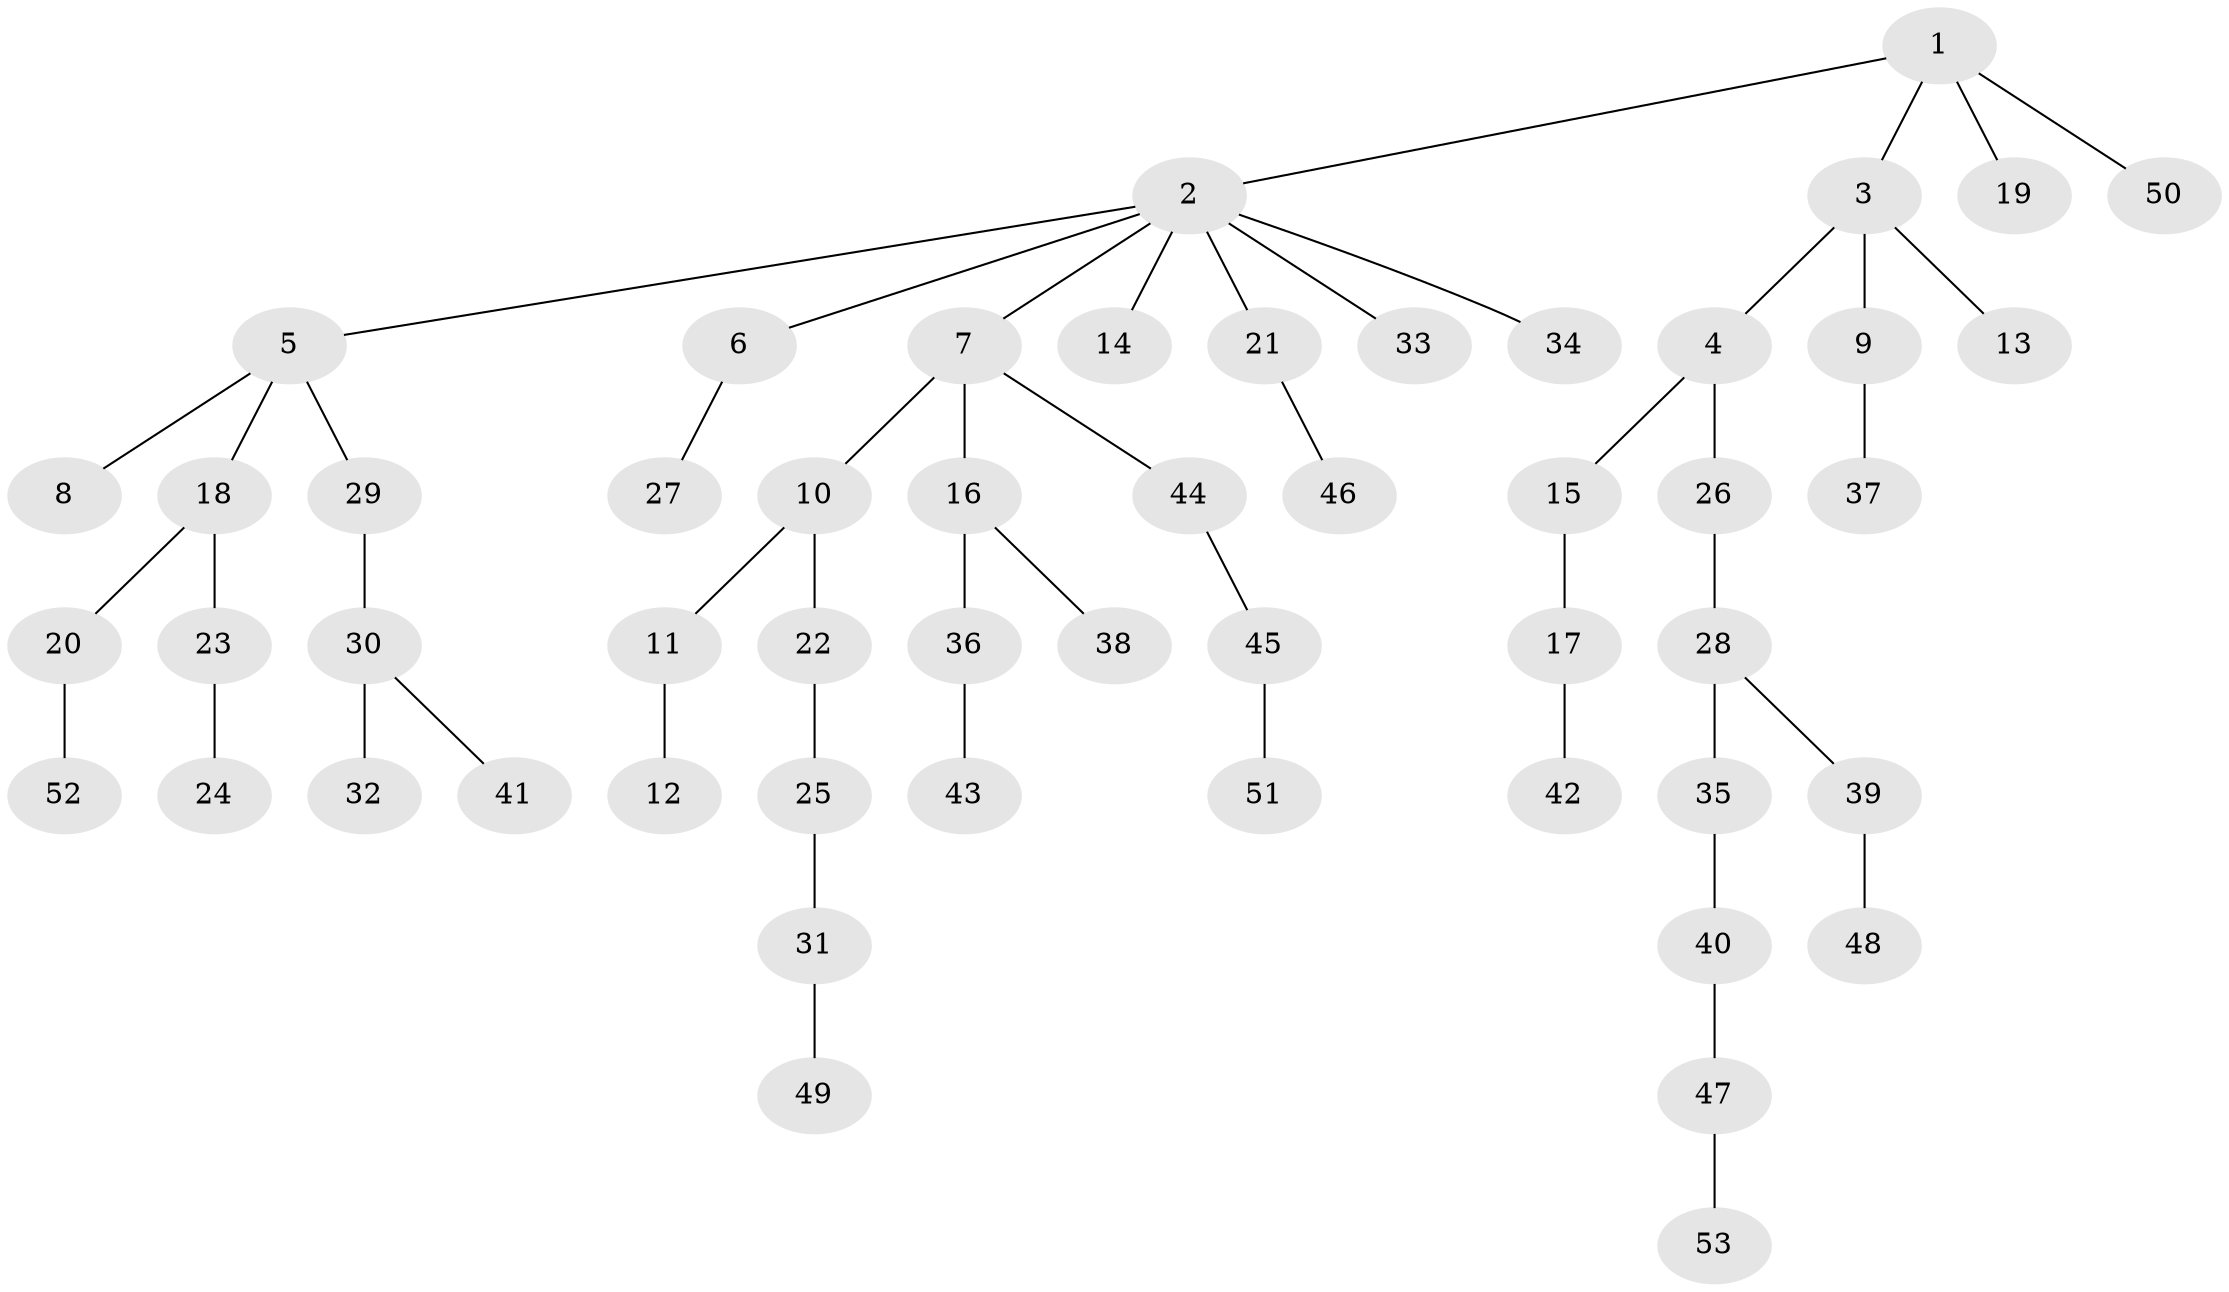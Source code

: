 // original degree distribution, {4: 0.06796116504854369, 9: 0.009708737864077669, 6: 0.009708737864077669, 5: 0.02912621359223301, 3: 0.11650485436893204, 8: 0.009708737864077669, 1: 0.5242718446601942, 2: 0.23300970873786409}
// Generated by graph-tools (version 1.1) at 2025/36/03/09/25 02:36:34]
// undirected, 53 vertices, 52 edges
graph export_dot {
graph [start="1"]
  node [color=gray90,style=filled];
  1;
  2;
  3;
  4;
  5;
  6;
  7;
  8;
  9;
  10;
  11;
  12;
  13;
  14;
  15;
  16;
  17;
  18;
  19;
  20;
  21;
  22;
  23;
  24;
  25;
  26;
  27;
  28;
  29;
  30;
  31;
  32;
  33;
  34;
  35;
  36;
  37;
  38;
  39;
  40;
  41;
  42;
  43;
  44;
  45;
  46;
  47;
  48;
  49;
  50;
  51;
  52;
  53;
  1 -- 2 [weight=1.0];
  1 -- 3 [weight=1.0];
  1 -- 19 [weight=1.0];
  1 -- 50 [weight=1.0];
  2 -- 5 [weight=1.0];
  2 -- 6 [weight=1.0];
  2 -- 7 [weight=1.0];
  2 -- 14 [weight=1.0];
  2 -- 21 [weight=1.0];
  2 -- 33 [weight=1.0];
  2 -- 34 [weight=1.0];
  3 -- 4 [weight=1.0];
  3 -- 9 [weight=2.0];
  3 -- 13 [weight=1.0];
  4 -- 15 [weight=1.0];
  4 -- 26 [weight=1.0];
  5 -- 8 [weight=1.0];
  5 -- 18 [weight=1.0];
  5 -- 29 [weight=1.0];
  6 -- 27 [weight=1.0];
  7 -- 10 [weight=1.0];
  7 -- 16 [weight=4.0];
  7 -- 44 [weight=1.0];
  9 -- 37 [weight=1.0];
  10 -- 11 [weight=1.0];
  10 -- 22 [weight=1.0];
  11 -- 12 [weight=2.0];
  15 -- 17 [weight=1.0];
  16 -- 36 [weight=1.0];
  16 -- 38 [weight=1.0];
  17 -- 42 [weight=2.0];
  18 -- 20 [weight=1.0];
  18 -- 23 [weight=1.0];
  20 -- 52 [weight=1.0];
  21 -- 46 [weight=2.0];
  22 -- 25 [weight=1.0];
  23 -- 24 [weight=3.0];
  25 -- 31 [weight=1.0];
  26 -- 28 [weight=1.0];
  28 -- 35 [weight=1.0];
  28 -- 39 [weight=1.0];
  29 -- 30 [weight=2.0];
  30 -- 32 [weight=1.0];
  30 -- 41 [weight=1.0];
  31 -- 49 [weight=1.0];
  35 -- 40 [weight=1.0];
  36 -- 43 [weight=1.0];
  39 -- 48 [weight=1.0];
  40 -- 47 [weight=1.0];
  44 -- 45 [weight=3.0];
  45 -- 51 [weight=1.0];
  47 -- 53 [weight=1.0];
}
